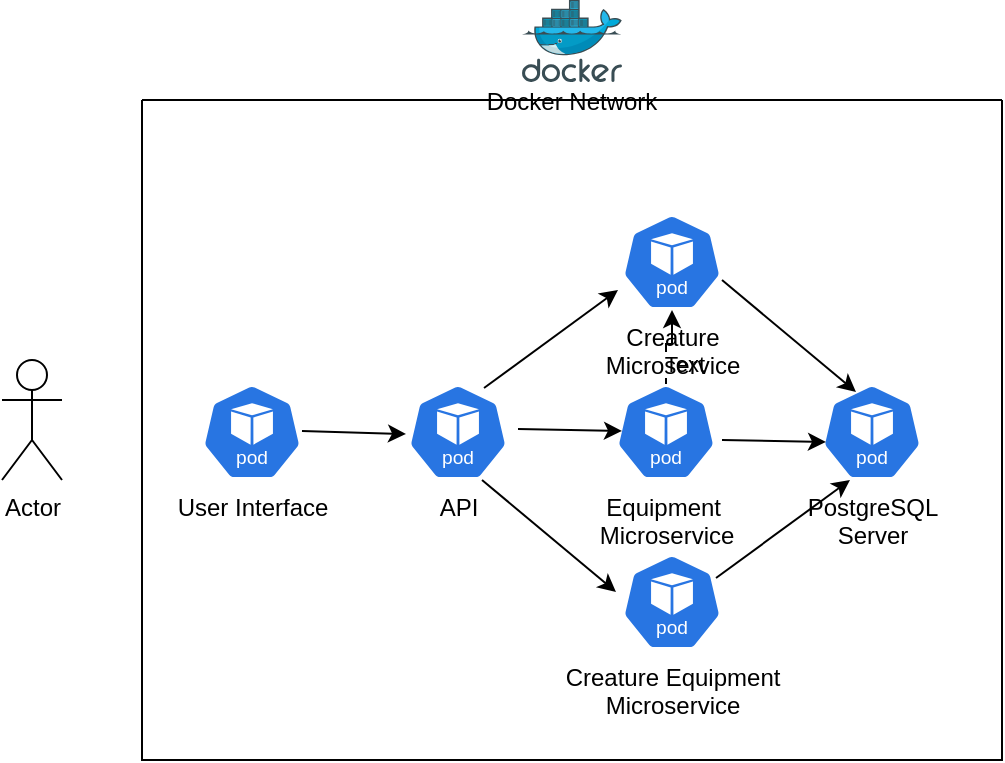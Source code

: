 <mxfile version="24.7.8">
  <diagram name="Page-1" id="weZT_-o-w4qTDfdc_eGJ">
    <mxGraphModel dx="1434" dy="746" grid="1" gridSize="10" guides="1" tooltips="1" connect="1" arrows="1" fold="1" page="1" pageScale="1" pageWidth="850" pageHeight="1100" math="0" shadow="0">
      <root>
        <mxCell id="0" />
        <mxCell id="1" parent="0" />
        <mxCell id="iVJSgZ408l3QPzTTGfji-1" value="Actor" style="shape=umlActor;verticalLabelPosition=bottom;verticalAlign=top;html=1;outlineConnect=0;" vertex="1" parent="1">
          <mxGeometry x="160" y="390" width="30" height="60" as="geometry" />
        </mxCell>
        <mxCell id="iVJSgZ408l3QPzTTGfji-2" value="Docker Network" style="swimlane;startSize=0;fontStyle=0" vertex="1" parent="1">
          <mxGeometry x="230" y="260" width="430" height="330" as="geometry" />
        </mxCell>
        <mxCell id="iVJSgZ408l3QPzTTGfji-5" value="User Interface" style="aspect=fixed;sketch=0;html=1;dashed=0;whitespace=wrap;verticalLabelPosition=bottom;verticalAlign=top;fillColor=#2875E2;strokeColor=#ffffff;points=[[0.005,0.63,0],[0.1,0.2,0],[0.9,0.2,0],[0.5,0,0],[0.995,0.63,0],[0.72,0.99,0],[0.5,1,0],[0.28,0.99,0]];shape=mxgraph.kubernetes.icon2;kubernetesLabel=1;prIcon=pod" vertex="1" parent="iVJSgZ408l3QPzTTGfji-2">
          <mxGeometry x="30" y="142" width="50" height="48" as="geometry" />
        </mxCell>
        <mxCell id="iVJSgZ408l3QPzTTGfji-6" value="API" style="aspect=fixed;sketch=0;html=1;dashed=0;whitespace=wrap;verticalLabelPosition=bottom;verticalAlign=top;fillColor=#2875E2;strokeColor=#ffffff;points=[[0.005,0.63,0],[0.1,0.2,0],[0.9,0.2,0],[0.5,0,0],[0.995,0.63,0],[0.72,0.99,0],[0.5,1,0],[0.28,0.99,0]];shape=mxgraph.kubernetes.icon2;kubernetesLabel=1;prIcon=pod" vertex="1" parent="iVJSgZ408l3QPzTTGfji-2">
          <mxGeometry x="133" y="142" width="50" height="48" as="geometry" />
        </mxCell>
        <mxCell id="iVJSgZ408l3QPzTTGfji-10" value="" style="edgeStyle=orthogonalEdgeStyle;rounded=0;orthogonalLoop=1;jettySize=auto;html=1;" edge="1" parent="iVJSgZ408l3QPzTTGfji-2" source="iVJSgZ408l3QPzTTGfji-7" target="iVJSgZ408l3QPzTTGfji-9">
          <mxGeometry relative="1" as="geometry" />
        </mxCell>
        <mxCell id="iVJSgZ408l3QPzTTGfji-11" value="Text" style="edgeLabel;html=1;align=center;verticalAlign=middle;resizable=0;points=[];" vertex="1" connectable="0" parent="iVJSgZ408l3QPzTTGfji-10">
          <mxGeometry x="-0.488" y="-9" relative="1" as="geometry">
            <mxPoint as="offset" />
          </mxGeometry>
        </mxCell>
        <mxCell id="iVJSgZ408l3QPzTTGfji-7" value="Equipment&amp;nbsp;&lt;div&gt;Microservice&lt;/div&gt;" style="aspect=fixed;sketch=0;html=1;dashed=0;whitespace=wrap;verticalLabelPosition=bottom;verticalAlign=top;fillColor=#2875E2;strokeColor=#ffffff;points=[[0.005,0.63,0],[0.1,0.2,0],[0.9,0.2,0],[0.5,0,0],[0.995,0.63,0],[0.72,0.99,0],[0.5,1,0],[0.28,0.99,0]];shape=mxgraph.kubernetes.icon2;kubernetesLabel=1;prIcon=pod" vertex="1" parent="iVJSgZ408l3QPzTTGfji-2">
          <mxGeometry x="237" y="142" width="50" height="48" as="geometry" />
        </mxCell>
        <mxCell id="iVJSgZ408l3QPzTTGfji-8" value="PostgreSQL&lt;div&gt;Server&lt;/div&gt;" style="aspect=fixed;sketch=0;html=1;dashed=0;whitespace=wrap;verticalLabelPosition=bottom;verticalAlign=top;fillColor=#2875E2;strokeColor=#ffffff;points=[[0.005,0.63,0],[0.1,0.2,0],[0.9,0.2,0],[0.5,0,0],[0.995,0.63,0],[0.72,0.99,0],[0.5,1,0],[0.28,0.99,0]];shape=mxgraph.kubernetes.icon2;kubernetesLabel=1;prIcon=pod" vertex="1" parent="iVJSgZ408l3QPzTTGfji-2">
          <mxGeometry x="340" y="142" width="50" height="48" as="geometry" />
        </mxCell>
        <mxCell id="iVJSgZ408l3QPzTTGfji-9" value="Creature&lt;div&gt;Microservice&lt;/div&gt;" style="aspect=fixed;sketch=0;html=1;dashed=0;whitespace=wrap;verticalLabelPosition=bottom;verticalAlign=top;fillColor=#2875E2;strokeColor=#ffffff;points=[[0.005,0.63,0],[0.1,0.2,0],[0.9,0.2,0],[0.5,0,0],[0.995,0.63,0],[0.72,0.99,0],[0.5,1,0],[0.28,0.99,0]];shape=mxgraph.kubernetes.icon2;kubernetesLabel=1;prIcon=pod" vertex="1" parent="iVJSgZ408l3QPzTTGfji-2">
          <mxGeometry x="240" y="57" width="50" height="48" as="geometry" />
        </mxCell>
        <mxCell id="iVJSgZ408l3QPzTTGfji-12" value="Creature Equipment&lt;div&gt;Microservice&lt;/div&gt;" style="aspect=fixed;sketch=0;html=1;dashed=0;whitespace=wrap;verticalLabelPosition=bottom;verticalAlign=top;fillColor=#2875E2;strokeColor=#ffffff;points=[[0.005,0.63,0],[0.1,0.2,0],[0.9,0.2,0],[0.5,0,0],[0.995,0.63,0],[0.72,0.99,0],[0.5,1,0],[0.28,0.99,0]];shape=mxgraph.kubernetes.icon2;kubernetesLabel=1;prIcon=pod" vertex="1" parent="iVJSgZ408l3QPzTTGfji-2">
          <mxGeometry x="240" y="227" width="50" height="48" as="geometry" />
        </mxCell>
        <mxCell id="iVJSgZ408l3QPzTTGfji-14" value="" style="endArrow=classic;html=1;rounded=0;entryX=-0.02;entryY=0.396;entryDx=0;entryDy=0;entryPerimeter=0;" edge="1" parent="iVJSgZ408l3QPzTTGfji-2">
          <mxGeometry width="50" height="50" relative="1" as="geometry">
            <mxPoint x="188" y="164.5" as="sourcePoint" />
            <mxPoint x="240" y="165.5" as="targetPoint" />
            <Array as="points">
              <mxPoint x="188" y="164.5" />
            </Array>
          </mxGeometry>
        </mxCell>
        <mxCell id="iVJSgZ408l3QPzTTGfji-13" value="" style="endArrow=classic;html=1;rounded=0;" edge="1" parent="iVJSgZ408l3QPzTTGfji-2">
          <mxGeometry width="50" height="50" relative="1" as="geometry">
            <mxPoint x="80" y="165.5" as="sourcePoint" />
            <mxPoint x="132" y="167" as="targetPoint" />
            <Array as="points">
              <mxPoint x="80" y="165.5" />
            </Array>
          </mxGeometry>
        </mxCell>
        <mxCell id="iVJSgZ408l3QPzTTGfji-17" value="" style="endArrow=classic;html=1;rounded=0;entryX=-0.04;entryY=0.792;entryDx=0;entryDy=0;entryPerimeter=0;exitX=0.76;exitY=0.042;exitDx=0;exitDy=0;exitPerimeter=0;" edge="1" parent="iVJSgZ408l3QPzTTGfji-2" source="iVJSgZ408l3QPzTTGfji-6" target="iVJSgZ408l3QPzTTGfji-9">
          <mxGeometry width="50" height="50" relative="1" as="geometry">
            <mxPoint x="188" y="142.0" as="sourcePoint" />
            <mxPoint x="232" y="101.4" as="targetPoint" />
          </mxGeometry>
        </mxCell>
        <mxCell id="iVJSgZ408l3QPzTTGfji-19" value="" style="endArrow=classic;html=1;rounded=0;entryX=-0.04;entryY=0.792;entryDx=0;entryDy=0;entryPerimeter=0;exitX=0.76;exitY=0.042;exitDx=0;exitDy=0;exitPerimeter=0;" edge="1" parent="iVJSgZ408l3QPzTTGfji-2">
          <mxGeometry width="50" height="50" relative="1" as="geometry">
            <mxPoint x="287" y="239" as="sourcePoint" />
            <mxPoint x="354" y="190" as="targetPoint" />
          </mxGeometry>
        </mxCell>
        <mxCell id="iVJSgZ408l3QPzTTGfji-3" value="" style="image;sketch=0;aspect=fixed;html=1;points=[];align=center;fontSize=12;image=img/lib/mscae/Docker.svg;" vertex="1" parent="1">
          <mxGeometry x="420" y="210" width="50" height="41" as="geometry" />
        </mxCell>
        <mxCell id="iVJSgZ408l3QPzTTGfji-16" value="" style="endArrow=classic;html=1;rounded=0;entryX=-0.02;entryY=0.396;entryDx=0;entryDy=0;entryPerimeter=0;" edge="1" parent="1">
          <mxGeometry width="50" height="50" relative="1" as="geometry">
            <mxPoint x="520" y="430" as="sourcePoint" />
            <mxPoint x="572" y="431" as="targetPoint" />
            <Array as="points">
              <mxPoint x="520" y="430" />
            </Array>
          </mxGeometry>
        </mxCell>
        <mxCell id="iVJSgZ408l3QPzTTGfji-18" value="" style="endArrow=classic;html=1;rounded=0;entryX=-0.06;entryY=0.396;entryDx=0;entryDy=0;entryPerimeter=0;exitX=0.76;exitY=0.042;exitDx=0;exitDy=0;exitPerimeter=0;" edge="1" parent="1" target="iVJSgZ408l3QPzTTGfji-12">
          <mxGeometry width="50" height="50" relative="1" as="geometry">
            <mxPoint x="400" y="450" as="sourcePoint" />
            <mxPoint x="467" y="401" as="targetPoint" />
          </mxGeometry>
        </mxCell>
        <mxCell id="iVJSgZ408l3QPzTTGfji-20" value="" style="endArrow=classic;html=1;rounded=0;entryX=-0.06;entryY=0.396;entryDx=0;entryDy=0;entryPerimeter=0;exitX=0.76;exitY=0.042;exitDx=0;exitDy=0;exitPerimeter=0;" edge="1" parent="1">
          <mxGeometry width="50" height="50" relative="1" as="geometry">
            <mxPoint x="520" y="350" as="sourcePoint" />
            <mxPoint x="587" y="406" as="targetPoint" />
          </mxGeometry>
        </mxCell>
      </root>
    </mxGraphModel>
  </diagram>
</mxfile>
